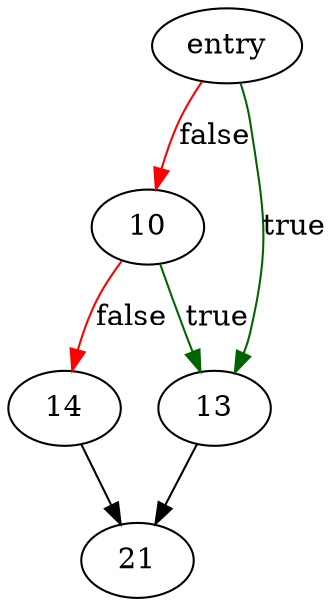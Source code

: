 digraph "sqlite3VdbeParameterIndex" {
	// Node definitions.
	3 [label=entry];
	10;
	13;
	14;
	21;

	// Edge definitions.
	3 -> 10 [
		color=red
		label=false
	];
	3 -> 13 [
		color=darkgreen
		label=true
	];
	10 -> 13 [
		color=darkgreen
		label=true
	];
	10 -> 14 [
		color=red
		label=false
	];
	13 -> 21;
	14 -> 21;
}